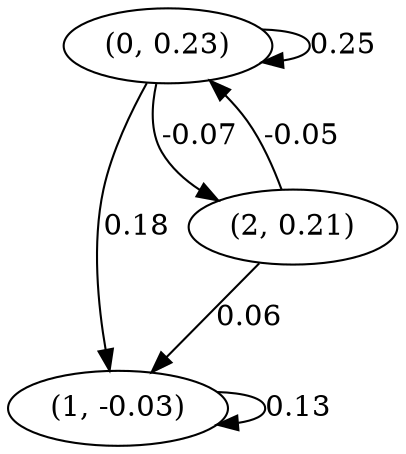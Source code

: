 digraph {
    0 [ label = "(0, 0.23)" ]
    1 [ label = "(1, -0.03)" ]
    2 [ label = "(2, 0.21)" ]
    0 -> 0 [ label = "0.25" ]
    1 -> 1 [ label = "0.13" ]
    2 -> 0 [ label = "-0.05" ]
    0 -> 1 [ label = "0.18" ]
    2 -> 1 [ label = "0.06" ]
    0 -> 2 [ label = "-0.07" ]
}

